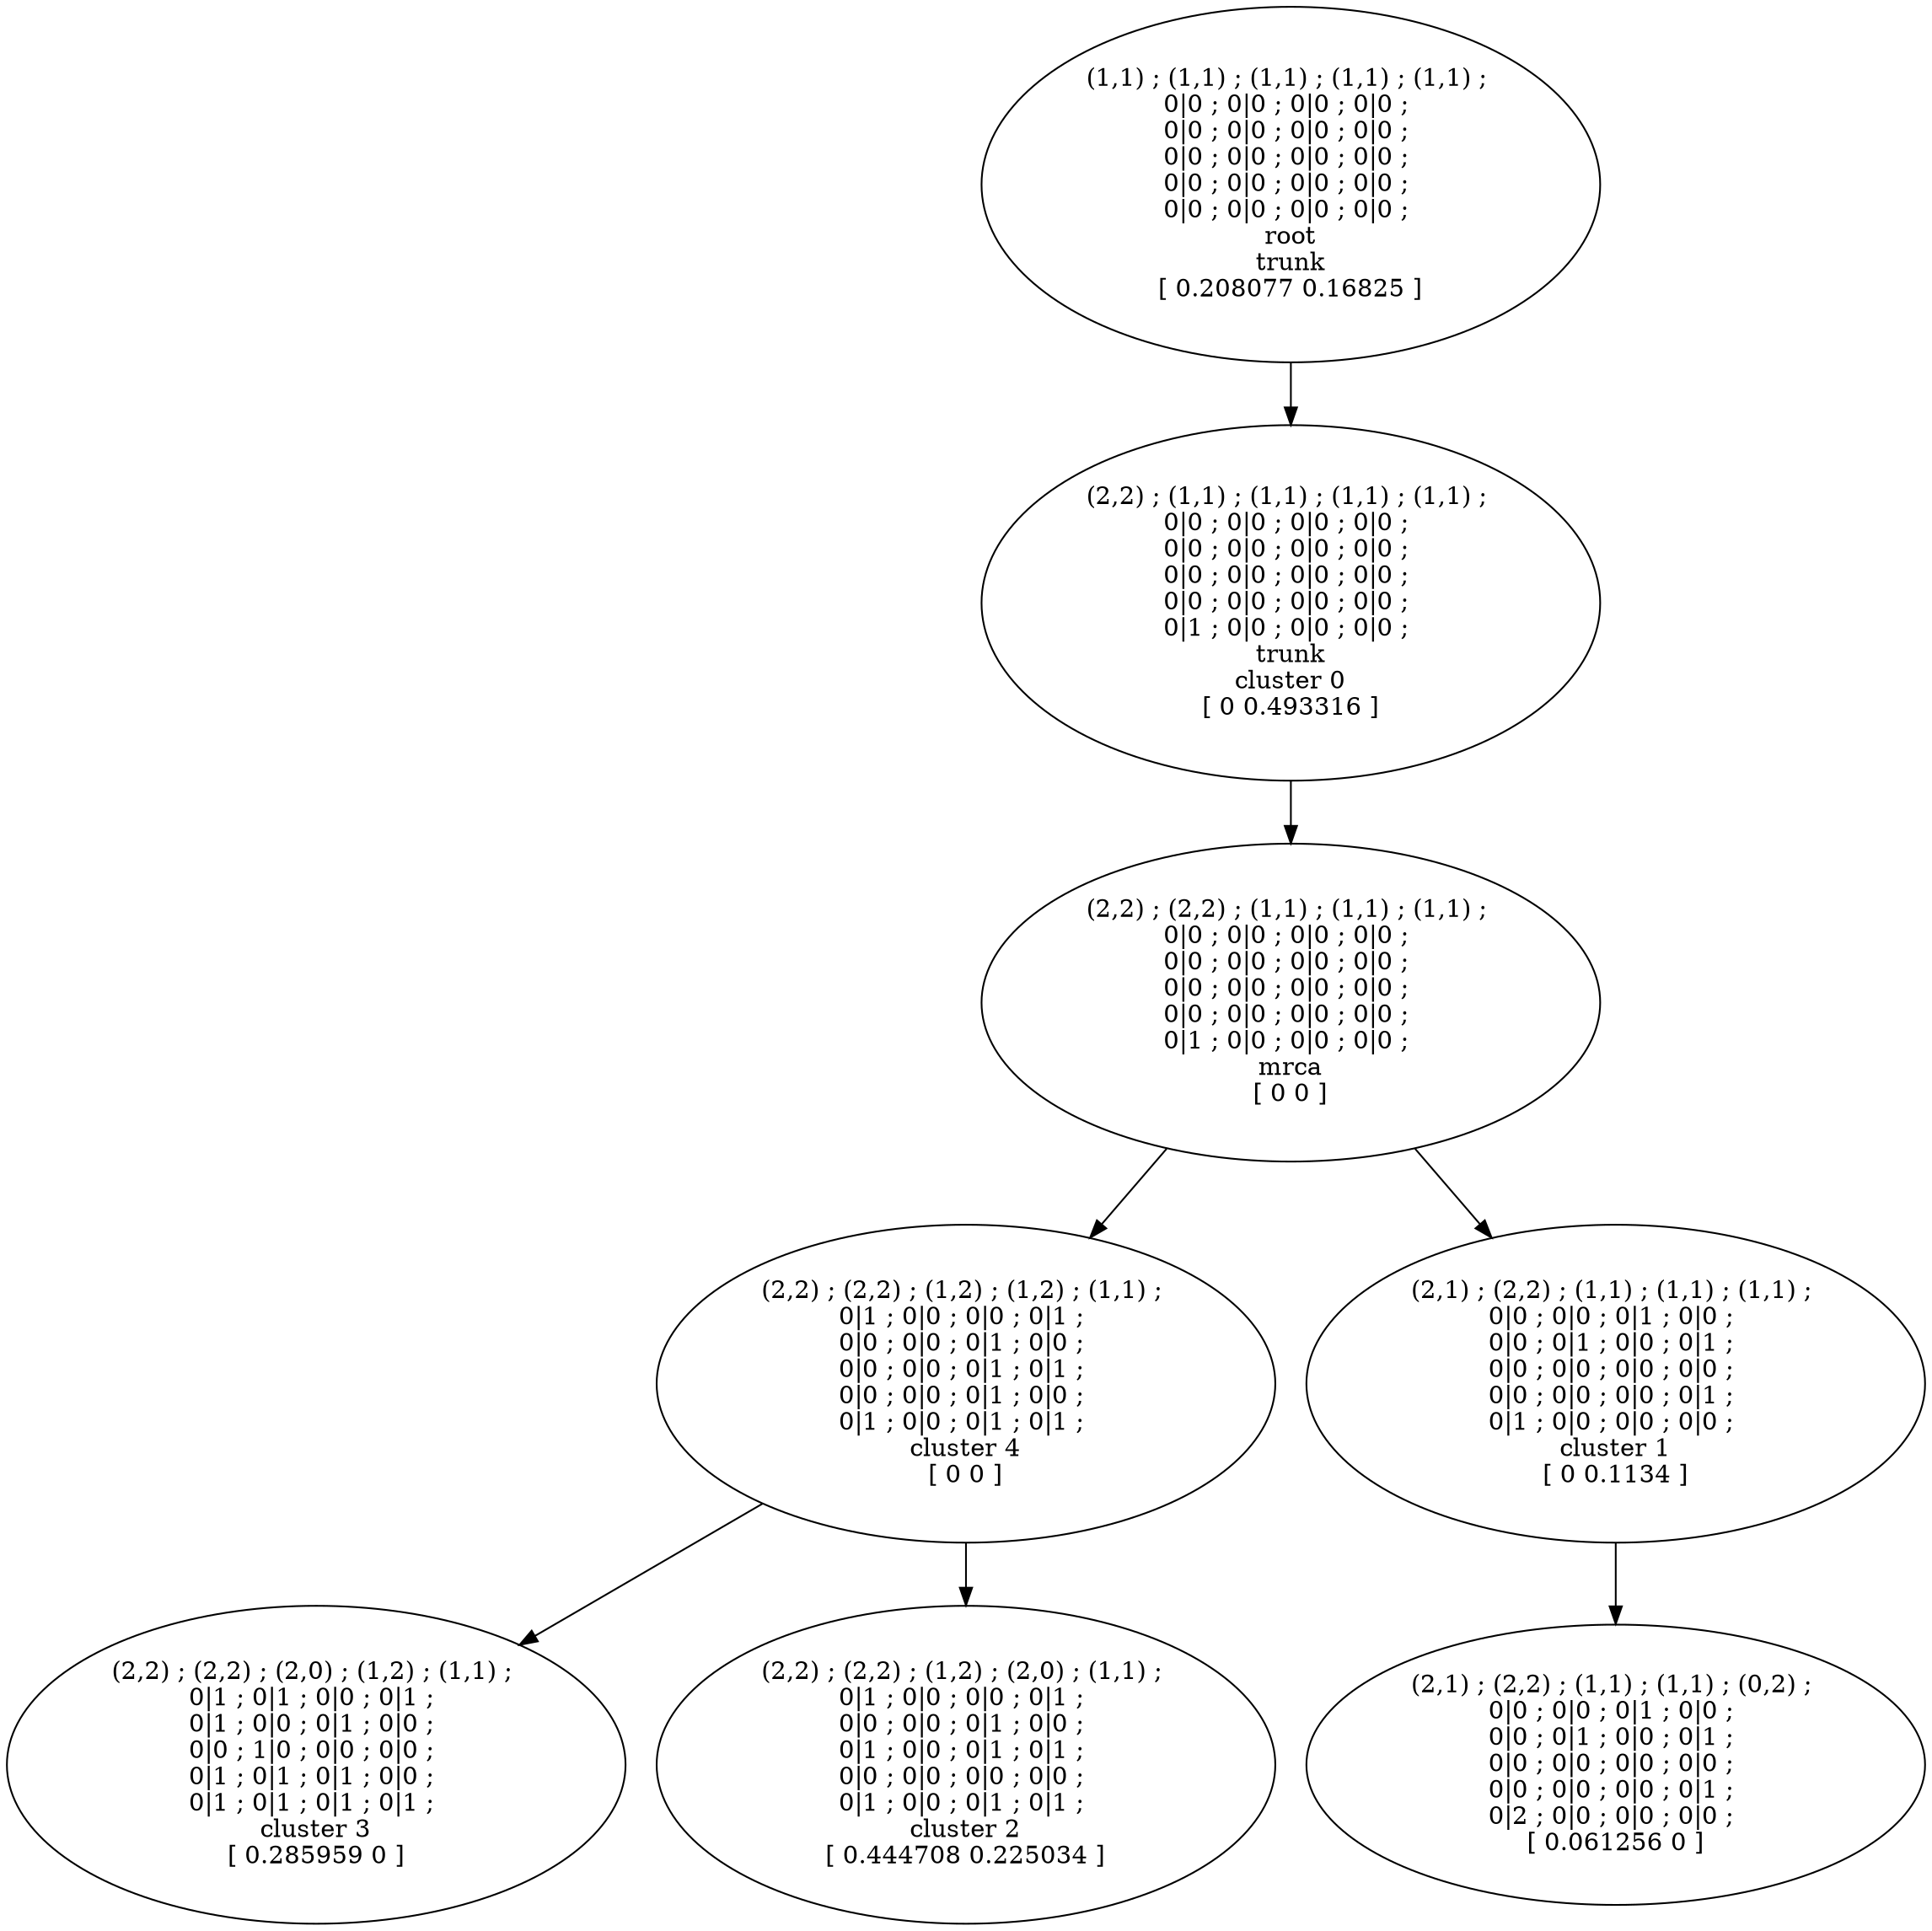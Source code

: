 digraph T {
	9 [label="(2,2) ; (2,2) ; (2,0) ; (1,2) ; (1,1) ; \n0|1 ; 0|1 ; 0|0 ; 0|1 ; \n0|1 ; 0|0 ; 0|1 ; 0|0 ; \n0|0 ; 1|0 ; 0|0 ; 0|0 ; \n0|1 ; 0|1 ; 0|1 ; 0|0 ; \n0|1 ; 0|1 ; 0|1 ; 0|1 ; \ncluster 3\n[ 0.285959 0 ]"]
	8 [label="(2,2) ; (2,2) ; (1,2) ; (2,0) ; (1,1) ; \n0|1 ; 0|0 ; 0|0 ; 0|1 ; \n0|0 ; 0|0 ; 0|1 ; 0|0 ; \n0|1 ; 0|0 ; 0|1 ; 0|1 ; \n0|0 ; 0|0 ; 0|0 ; 0|0 ; \n0|1 ; 0|0 ; 0|1 ; 0|1 ; \ncluster 2\n[ 0.444708 0.225034 ]"]
	7 [label="(2,2) ; (2,2) ; (1,2) ; (1,2) ; (1,1) ; \n0|1 ; 0|0 ; 0|0 ; 0|1 ; \n0|0 ; 0|0 ; 0|1 ; 0|0 ; \n0|0 ; 0|0 ; 0|1 ; 0|1 ; \n0|0 ; 0|0 ; 0|1 ; 0|0 ; \n0|1 ; 0|0 ; 0|1 ; 0|1 ; \ncluster 4\n[ 0 0 ]"]
	5 [label="(2,2) ; (2,2) ; (1,1) ; (1,1) ; (1,1) ; \n0|0 ; 0|0 ; 0|0 ; 0|0 ; \n0|0 ; 0|0 ; 0|0 ; 0|0 ; \n0|0 ; 0|0 ; 0|0 ; 0|0 ; \n0|0 ; 0|0 ; 0|0 ; 0|0 ; \n0|1 ; 0|0 ; 0|0 ; 0|0 ; \nmrca\n[ 0 0 ]"]
	3 [label="(2,2) ; (1,1) ; (1,1) ; (1,1) ; (1,1) ; \n0|0 ; 0|0 ; 0|0 ; 0|0 ; \n0|0 ; 0|0 ; 0|0 ; 0|0 ; \n0|0 ; 0|0 ; 0|0 ; 0|0 ; \n0|0 ; 0|0 ; 0|0 ; 0|0 ; \n0|1 ; 0|0 ; 0|0 ; 0|0 ; \ntrunk\ncluster 0\n[ 0 0.493316 ]"]
	2 [label="(2,1) ; (2,2) ; (1,1) ; (1,1) ; (1,1) ; \n0|0 ; 0|0 ; 0|1 ; 0|0 ; \n0|0 ; 0|1 ; 0|0 ; 0|1 ; \n0|0 ; 0|0 ; 0|0 ; 0|0 ; \n0|0 ; 0|0 ; 0|0 ; 0|1 ; \n0|1 ; 0|0 ; 0|0 ; 0|0 ; \ncluster 1\n[ 0 0.1134 ]"]
	1 [label="(2,1) ; (2,2) ; (1,1) ; (1,1) ; (0,2) ; \n0|0 ; 0|0 ; 0|1 ; 0|0 ; \n0|0 ; 0|1 ; 0|0 ; 0|1 ; \n0|0 ; 0|0 ; 0|0 ; 0|0 ; \n0|0 ; 0|0 ; 0|0 ; 0|1 ; \n0|2 ; 0|0 ; 0|0 ; 0|0 ; \n[ 0.061256 0 ]"]
	0 [label="(1,1) ; (1,1) ; (1,1) ; (1,1) ; (1,1) ; \n0|0 ; 0|0 ; 0|0 ; 0|0 ; \n0|0 ; 0|0 ; 0|0 ; 0|0 ; \n0|0 ; 0|0 ; 0|0 ; 0|0 ; \n0|0 ; 0|0 ; 0|0 ; 0|0 ; \n0|0 ; 0|0 ; 0|0 ; 0|0 ; \nroot\ntrunk\n[ 0.208077 0.16825 ]"]
7 -> 8
7 -> 9
5 -> 7
5 -> 2
3 -> 5
2 -> 1
0 -> 3
}
